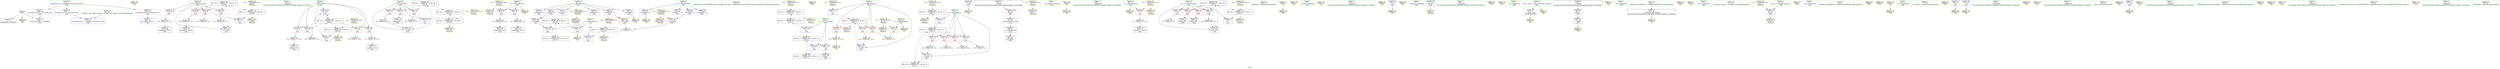 digraph "SVFG" {
	label="SVFG";

	Node0x555bd20d6210 [shape=record,color=grey,label="{NodeID: 0\nNullPtr}"];
	Node0x555bd20d6210 -> Node0x555bd20eff80[style=solid];
	Node0x555bd20d6210 -> Node0x555bd20f5d70[style=solid];
	Node0x555bd20d6210 -> Node0x555bd20f6d10[style=solid];
	Node0x555bd20f8c30 [shape=record,color=yellow,style=double,label="{NodeID: 180\nARet(230)\nCS[]}"];
	Node0x555bd20f0b60 [shape=record,color=red,label="{NodeID: 97\n133\<--68\n\<--i11\nmain\n}"];
	Node0x555bd20f0b60 -> Node0x555bd20f9920[style=solid];
	Node0x555bd20d7c80 [shape=record,color=green,label="{NodeID: 14\n124\<--1\n\<--dummyObj\nCan only get source location for instruction, argument, global var or function.}"];
	Node0x555bd20f3e20 [shape=record,color=grey,label="{NodeID: 194\n112 = Binary(111, 113, )\n}"];
	Node0x555bd20f3e20 -> Node0x555bd20f1610[style=solid];
	Node0x555bd20f06a0 [shape=record,color=red,label="{NodeID: 111\n174\<--78\n\<--j\nmain\n}"];
	Node0x555bd20f06a0 -> Node0x555bd20f1bc0[style=solid];
	Node0x555bd20ef170 [shape=record,color=green,label="{NodeID: 28\n58\<--59\nx\<--x_field_insensitive\nmain\n}"];
	Node0x555bd20ef170 -> Node0x555bd20f34b0[style=solid];
	Node0x555bd20ef170 -> Node0x555bd20f3580[style=solid];
	Node0x555bd20ef170 -> Node0x555bd20f7050[style=solid];
	Node0x555bd2101b10 [shape=record,color=black,label="{NodeID: 208\nMR_20V_4 = PHI(MR_20V_6, MR_20V_3, )\npts\{73 \}\n}"];
	Node0x555bd2101b10 -> Node0x555bd20f1110[style=dashed];
	Node0x555bd2101b10 -> Node0x555bd20f69d0[style=dashed];
	Node0x555bd2101b10 -> Node0x555bd2105710[style=dashed];
	Node0x555bd2101b10 -> Node0x555bd2107010[style=dashed];
	Node0x555bd20f6280 [shape=record,color=blue,label="{NodeID: 125\n68\<--144\ni11\<--inc23\nmain\n}"];
	Node0x555bd20f6280 -> Node0x555bd2107510[style=dashed];
	Node0x555bd20efc80 [shape=record,color=green,label="{NodeID: 42\n211\<--212\n_ZStlsISt11char_traitsIcEERSt13basic_ostreamIcT_ES5_PKc\<--_ZStlsISt11char_traitsIcEERSt13basic_ostreamIcT_ES5_PKc_field_insensitive\n}"];
	Node0x555bd2106110 [shape=record,color=black,label="{NodeID: 222\nMR_24V_2 = PHI(MR_24V_3, MR_24V_1, )\npts\{77 \}\n}"];
	Node0x555bd2106110 -> Node0x555bd2102510[style=dashed];
	Node0x555bd2106110 -> Node0x555bd210ad60[style=dashed];
	Node0x555bd20f6de0 [shape=record,color=yellow,style=double,label="{NodeID: 139\nAPARM(8)\nCS[]}"];
	Node0x555bd20f1950 [shape=record,color=black,label="{NodeID: 56\n164\<--163\nidxprom32\<--sub\nmain\n}"];
	Node0x555bd2108c30 [shape=record,color=yellow,style=double,label="{NodeID: 236\n20V_1 = ENCHI(MR_20V_0)\npts\{73 \}\nFun[main]}"];
	Node0x555bd2108c30 -> Node0x555bd2105710[style=dashed];
	Node0x555bd20f7940 [shape=record,color=yellow,style=double,label="{NodeID: 153\nAPARM(214)\nCS[]}"];
	Node0x555bd20f24e0 [shape=record,color=purple,label="{NodeID: 70\n265\<--22\nllvm.global_ctors_1\<--llvm.global_ctors\nGlob }"];
	Node0x555bd20f24e0 -> Node0x555bd20f5c70[style=solid];
	Node0x555bd210aac0 [shape=record,color=yellow,style=double,label="{NodeID: 250\nRETMU(18V_2)\npts\{71 \}\nFun[main]}"];
	Node0x555bd20f84a0 [shape=record,color=yellow,style=double,label="{NodeID: 167\nAPARM(237)\nCS[]}"];
	Node0x555bd20f30a0 [shape=record,color=red,label="{NodeID: 84\n86\<--10\nvtable\<--\nmain\n}"];
	Node0x555bd20f30a0 -> Node0x555bd20f2f00[style=solid];
	Node0x555bd20d5320 [shape=record,color=green,label="{NodeID: 1\n7\<--1\n__dso_handle\<--dummyObj\nGlob }"];
	Node0x555bd20f8cc0 [shape=record,color=yellow,style=double,label="{NodeID: 181\nARet(236)\nCS[]}"];
	Node0x555bd20f8cc0 -> Node0x555bd20f83d0[style=solid];
	Node0x555bd20f0c30 [shape=record,color=red,label="{NodeID: 98\n137\<--68\n\<--i11\nmain\n}"];
	Node0x555bd20f0c30 -> Node0x555bd20f94a0[style=solid];
	Node0x555bd20d7010 [shape=record,color=green,label="{NodeID: 15\n149\<--1\n\<--dummyObj\nCan only get source location for instruction, argument, global var or function.}"];
	Node0x555bd20f3fa0 [shape=record,color=grey,label="{NodeID: 195\n123 = Binary(122, 124, )\n}"];
	Node0x555bd20f3fa0 -> Node0x555bd20f60e0[style=solid];
	Node0x555bd20f0770 [shape=record,color=red,label="{NodeID: 112\n184\<--78\n\<--j\nmain\n}"];
	Node0x555bd20f0770 -> Node0x555bd20f3b20[style=solid];
	Node0x555bd20ef200 [shape=record,color=green,label="{NodeID: 29\n60\<--61\ny\<--y_field_insensitive\nmain\n}"];
	Node0x555bd20ef200 -> Node0x555bd20f3650[style=solid];
	Node0x555bd20ef200 -> Node0x555bd20f7e20[style=solid];
	Node0x555bd2102010 [shape=record,color=black,label="{NodeID: 209\nMR_22V_4 = PHI(MR_22V_5, MR_22V_3, )\npts\{75 \}\n}"];
	Node0x555bd2102010 -> Node0x555bd20f11e0[style=dashed];
	Node0x555bd2102010 -> Node0x555bd20f0290[style=dashed];
	Node0x555bd2102010 -> Node0x555bd20f0360[style=dashed];
	Node0x555bd2102010 -> Node0x555bd20f0430[style=dashed];
	Node0x555bd2102010 -> Node0x555bd20f6aa0[style=dashed];
	Node0x555bd2102010 -> Node0x555bd2105c10[style=dashed];
	Node0x555bd20f6350 [shape=record,color=blue,label="{NodeID: 126\n70\<--81\ns\<--\nmain\n}"];
	Node0x555bd20f6350 -> Node0x555bd2101610[style=dashed];
	Node0x555bd20efd80 [shape=record,color=green,label="{NodeID: 43\n216\<--217\n_ZNSolsEi\<--_ZNSolsEi_field_insensitive\n}"];
	Node0x555bd2106610 [shape=record,color=black,label="{NodeID: 223\nMR_26V_2 = PHI(MR_26V_3, MR_26V_1, )\npts\{79 \}\n}"];
	Node0x555bd2106610 -> Node0x555bd2102a10[style=dashed];
	Node0x555bd2106610 -> Node0x555bd210ae40[style=dashed];
	Node0x555bd20f6eb0 [shape=record,color=yellow,style=double,label="{NodeID: 140\nAPARM(54)\nCS[]}"];
	Node0x555bd20f1a20 [shape=record,color=black,label="{NodeID: 57\n167\<--166\nidxprom34\<--\nmain\n}"];
	Node0x555bd2108d10 [shape=record,color=yellow,style=double,label="{NodeID: 237\n22V_1 = ENCHI(MR_22V_0)\npts\{75 \}\nFun[main]}"];
	Node0x555bd2108d10 -> Node0x555bd2105c10[style=dashed];
	Node0x555bd20f7a10 [shape=record,color=yellow,style=double,label="{NodeID: 154\nAPARM(215)\nCS[]}"];
	Node0x555bd20f25e0 [shape=record,color=purple,label="{NodeID: 71\n266\<--22\nllvm.global_ctors_2\<--llvm.global_ctors\nGlob }"];
	Node0x555bd20f25e0 -> Node0x555bd20f5d70[style=solid];
	Node0x555bd210aba0 [shape=record,color=yellow,style=double,label="{NodeID: 251\nRETMU(20V_2)\npts\{73 \}\nFun[main]}"];
	Node0x555bd20f8570 [shape=record,color=yellow,style=double,label="{NodeID: 168\nARet(92)\nCS[]}"];
	Node0x555bd20f3170 [shape=record,color=red,label="{NodeID: 85\n101\<--54\n\<--T\nmain\n}"];
	Node0x555bd20f3170 -> Node0x555bd20f48a0[style=solid];
	Node0x555bd20d7870 [shape=record,color=green,label="{NodeID: 2\n8\<--1\n_ZSt3cin\<--dummyObj\nGlob }"];
	Node0x555bd20f8d50 [shape=record,color=yellow,style=double,label="{NodeID: 182\nARet(238)\nCS[]}"];
	Node0x555bd20f0d00 [shape=record,color=red,label="{NodeID: 99\n143\<--68\n\<--i11\nmain\n}"];
	Node0x555bd20f0d00 -> Node0x555bd20f97a0[style=solid];
	Node0x555bd20d70e0 [shape=record,color=green,label="{NodeID: 16\n156\<--1\n\<--dummyObj\nCan only get source location for instruction, argument, global var or function.}"];
	Node0x555bd20f4120 [shape=record,color=grey,label="{NodeID: 196\n242 = Binary(241, 124, )\n}"];
	Node0x555bd20f4120 -> Node0x555bd20f6b70[style=solid];
	Node0x555bd20f0840 [shape=record,color=red,label="{NodeID: 113\n89\<--88\nvbase.offset\<--\nmain\n}"];
	Node0x555bd20ef290 [shape=record,color=green,label="{NodeID: 30\n62\<--63\nC\<--C_field_insensitive\nmain\n}"];
	Node0x555bd20ef290 -> Node0x555bd20f26e0[style=solid];
	Node0x555bd20ef290 -> Node0x555bd20f27b0[style=solid];
	Node0x555bd20ef290 -> Node0x555bd20f2880[style=solid];
	Node0x555bd20ef290 -> Node0x555bd20f2950[style=solid];
	Node0x555bd20ef290 -> Node0x555bd20f2a20[style=solid];
	Node0x555bd20ef290 -> Node0x555bd20f2af0[style=solid];
	Node0x555bd2102510 [shape=record,color=black,label="{NodeID: 210\nMR_24V_3 = PHI(MR_24V_5, MR_24V_2, )\npts\{77 \}\n}"];
	Node0x555bd2102510 -> Node0x555bd20f65c0[style=dashed];
	Node0x555bd2102510 -> Node0x555bd2106110[style=dashed];
	Node0x555bd20f6420 [shape=record,color=blue,label="{NodeID: 127\n72\<--149\na\<--\nmain\n}"];
	Node0x555bd20f6420 -> Node0x555bd2101b10[style=dashed];
	Node0x555bd20efe80 [shape=record,color=green,label="{NodeID: 44\n24\<--260\n_GLOBAL__sub_I_Xellos_0_0.cpp\<--_GLOBAL__sub_I_Xellos_0_0.cpp_field_insensitive\n}"];
	Node0x555bd20efe80 -> Node0x555bd20f5c70[style=solid];
	Node0x555bd2106b10 [shape=record,color=black,label="{NodeID: 224\nMR_18V_6 = PHI(MR_18V_5, MR_18V_4, )\npts\{71 \}\n}"];
	Node0x555bd2106b10 -> Node0x555bd2101610[style=dashed];
	Node0x555bd20f6f80 [shape=record,color=yellow,style=double,label="{NodeID: 141\nAPARM(8)\nCS[]}"];
	Node0x555bd20f1af0 [shape=record,color=black,label="{NodeID: 58\n172\<--171\nidxprom37\<--sub36\nmain\n}"];
	Node0x555bd2109600 [shape=record,color=yellow,style=double,label="{NodeID: 238\n24V_1 = ENCHI(MR_24V_0)\npts\{77 \}\nFun[main]}"];
	Node0x555bd2109600 -> Node0x555bd2106110[style=dashed];
	Node0x555bd20f7ae0 [shape=record,color=yellow,style=double,label="{NodeID: 155\nAPARM(218)\nCS[]}"];
	Node0x555bd20f26e0 [shape=record,color=purple,label="{NodeID: 72\n115\<--62\narrayidx\<--C\nmain\n}"];
	Node0x555bd210ac80 [shape=record,color=yellow,style=double,label="{NodeID: 252\nRETMU(22V_2)\npts\{75 \}\nFun[main]}"];
	Node0x555bd20f8600 [shape=record,color=yellow,style=double,label="{NodeID: 169\nARet(95)\nCS[]}"];
	Node0x555bd20f3240 [shape=record,color=red,label="{NodeID: 86\n100\<--56\n\<--t\nmain\n}"];
	Node0x555bd20f3240 -> Node0x555bd20f48a0[style=solid];
	Node0x555bd20d81c0 [shape=record,color=green,label="{NodeID: 3\n11\<--1\n_ZSt4cout\<--dummyObj\nGlob }"];
	Node0x555bd20f8de0 [shape=record,color=yellow,style=double,label="{NodeID: 183\nFRet(51)\nFun[main]}"];
	Node0x555bd20f0dd0 [shape=record,color=red,label="{NodeID: 100\n191\<--70\n\<--s\nmain\n}"];
	Node0x555bd20f0dd0 -> Node0x555bd20f9620[style=solid];
	Node0x555bd20d71b0 [shape=record,color=green,label="{NodeID: 17\n181\<--1\n\<--dummyObj\nCan only get source location for instruction, argument, global var or function.}"];
	Node0x555bd20f42a0 [shape=record,color=grey,label="{NodeID: 197\n195 = Binary(194, 124, )\n}"];
	Node0x555bd20f42a0 -> Node0x555bd20f1d60[style=solid];
	Node0x555bd20f0910 [shape=record,color=red,label="{NodeID: 114\n169\<--168\n\<--arrayidx35\nmain\n}"];
	Node0x555bd20f0910 -> Node0x555bd20fbb30[style=solid];
	Node0x555bd20ef360 [shape=record,color=green,label="{NodeID: 31\n64\<--65\ni\<--i_field_insensitive\nmain\n}"];
	Node0x555bd20ef360 -> Node0x555bd20f3720[style=solid];
	Node0x555bd20ef360 -> Node0x555bd20f37f0[style=solid];
	Node0x555bd20ef360 -> Node0x555bd20f38c0[style=solid];
	Node0x555bd20ef360 -> Node0x555bd20f3990[style=solid];
	Node0x555bd20ef360 -> Node0x555bd20f6010[style=solid];
	Node0x555bd20ef360 -> Node0x555bd20f60e0[style=solid];
	Node0x555bd2102a10 [shape=record,color=black,label="{NodeID: 211\nMR_26V_3 = PHI(MR_26V_5, MR_26V_2, )\npts\{79 \}\n}"];
	Node0x555bd2102a10 -> Node0x555bd20f6690[style=dashed];
	Node0x555bd2102a10 -> Node0x555bd2106610[style=dashed];
	Node0x555bd20f64f0 [shape=record,color=blue,label="{NodeID: 128\n74\<--81\ni25\<--\nmain\n}"];
	Node0x555bd20f64f0 -> Node0x555bd2102010[style=dashed];
	Node0x555bd20eff80 [shape=record,color=black,label="{NodeID: 45\n2\<--3\ndummyVal\<--dummyVal\n}"];
	Node0x555bd2107010 [shape=record,color=black,label="{NodeID: 225\nMR_20V_6 = PHI(MR_20V_5, MR_20V_4, )\npts\{73 \}\n}"];
	Node0x555bd2107010 -> Node0x555bd2101b10[style=dashed];
	Node0x555bd20f7050 [shape=record,color=yellow,style=double,label="{NodeID: 142\nAPARM(58)\nCS[]}"];
	Node0x555bd20f1bc0 [shape=record,color=black,label="{NodeID: 59\n175\<--174\nidxprom39\<--\nmain\n}"];
	Node0x555bd21096e0 [shape=record,color=yellow,style=double,label="{NodeID: 239\n26V_1 = ENCHI(MR_26V_0)\npts\{79 \}\nFun[main]}"];
	Node0x555bd21096e0 -> Node0x555bd2106610[style=dashed];
	Node0x555bd20f7bb0 [shape=record,color=yellow,style=double,label="{NodeID: 156\nAPARM(8)\nCS[]}"];
	Node0x555bd20f27b0 [shape=record,color=purple,label="{NodeID: 73\n119\<--62\narrayidx8\<--C\nmain\n}"];
	Node0x555bd20f27b0 -> Node0x555bd20f7c80[style=solid];
	Node0x555bd210ad60 [shape=record,color=yellow,style=double,label="{NodeID: 253\nRETMU(24V_2)\npts\{77 \}\nFun[main]}"];
	Node0x555bd20f8690 [shape=record,color=yellow,style=double,label="{NodeID: 170\nARet(104)\nCS[]}"];
	Node0x555bd20f3310 [shape=record,color=red,label="{NodeID: 87\n213\<--56\n\<--t\nmain\n}"];
	Node0x555bd20f3310 -> Node0x555bd20f9020[style=solid];
	Node0x555bd20d63b0 [shape=record,color=green,label="{NodeID: 4\n12\<--1\n.str\<--dummyObj\nGlob }"];
	Node0x555bd20f8ea0 [shape=record,color=grey,label="{NodeID: 184\n206 = Binary(205, 124, )\n}"];
	Node0x555bd20f8ea0 -> Node0x555bd20f6aa0[style=solid];
	Node0x555bd20f0ea0 [shape=record,color=red,label="{NodeID: 101\n220\<--70\n\<--s\nmain\n}"];
	Node0x555bd20f0ea0 -> Node0x555bd20f4420[style=solid];
	Node0x555bd20d7280 [shape=record,color=green,label="{NodeID: 18\n4\<--6\n_ZStL8__ioinit\<--_ZStL8__ioinit_field_insensitive\nGlob }"];
	Node0x555bd20d7280 -> Node0x555bd20f1f00[style=solid];
	Node0x555bd20d7280 -> Node0x555bd20f7120[style=solid];
	Node0x555bd20f4420 [shape=record,color=grey,label="{NodeID: 198\n221 = cmp(220, 124, )\n}"];
	Node0x555bd20f5a80 [shape=record,color=red,label="{NodeID: 115\n177\<--176\n\<--arrayidx40\nmain\n}"];
	Node0x555bd20f5a80 -> Node0x555bd20fbb30[style=solid];
	Node0x555bd20ef430 [shape=record,color=green,label="{NodeID: 32\n66\<--67\nD\<--D_field_insensitive\nmain\n}"];
	Node0x555bd20ef430 -> Node0x555bd20f2bc0[style=solid];
	Node0x555bd20ef430 -> Node0x555bd20f2c90[style=solid];
	Node0x555bd20ef430 -> Node0x555bd20f2d60[style=solid];
	Node0x555bd20ef430 -> Node0x555bd20f2e30[style=solid];
	Node0x555bd2102f10 [shape=record,color=black,label="{NodeID: 212\nMR_24V_7 = PHI(MR_24V_6, MR_24V_5, )\npts\{77 \}\n}"];
	Node0x555bd2102f10 -> Node0x555bd2103910[style=dashed];
	Node0x555bd20f65c0 [shape=record,color=blue,label="{NodeID: 129\n76\<--156\nb\<--\nmain\n}"];
	Node0x555bd20f65c0 -> Node0x555bd2103910[style=dashed];
	Node0x555bd20f0080 [shape=record,color=black,label="{NodeID: 46\n9\<--8\n\<--_ZSt3cin\nCan only get source location for instruction, argument, global var or function.}"];
	Node0x555bd20f0080 -> Node0x555bd20f2fd0[style=solid];
	Node0x555bd2107510 [shape=record,color=black,label="{NodeID: 226\nMR_16V_4 = PHI(MR_16V_5, MR_16V_3, )\npts\{69 \}\n}"];
	Node0x555bd2107510 -> Node0x555bd20f0a90[style=dashed];
	Node0x555bd2107510 -> Node0x555bd20f0b60[style=dashed];
	Node0x555bd2107510 -> Node0x555bd20f0c30[style=dashed];
	Node0x555bd2107510 -> Node0x555bd20f0d00[style=dashed];
	Node0x555bd2107510 -> Node0x555bd20f6280[style=dashed];
	Node0x555bd2107510 -> Node0x555bd2104d10[style=dashed];
	Node0x555bd20f7120 [shape=record,color=yellow,style=double,label="{NodeID: 143\nAPARM(4)\nCS[]}"];
	Node0x555bd20f1c90 [shape=record,color=black,label="{NodeID: 60\n189\<--188\ntobool\<--\nmain\n}"];
	Node0x555bd21097c0 [shape=record,color=yellow,style=double,label="{NodeID: 240\n28V_1 = ENCHI(MR_28V_0)\npts\{630000 \}\nFun[main]}"];
	Node0x555bd21097c0 -> Node0x555bd20f0910[style=dashed];
	Node0x555bd21097c0 -> Node0x555bd20f5b10[style=dashed];
	Node0x555bd21097c0 -> Node0x555bd210af20[style=dashed];
	Node0x555bd20f7c80 [shape=record,color=yellow,style=double,label="{NodeID: 157\nAPARM(119)\nCS[]}"];
	Node0x555bd20f2880 [shape=record,color=purple,label="{NodeID: 74\n165\<--62\narrayidx33\<--C\nmain\n}"];
	Node0x555bd210ae40 [shape=record,color=yellow,style=double,label="{NodeID: 254\nRETMU(26V_2)\npts\{79 \}\nFun[main]}"];
	Node0x555bd20f8720 [shape=record,color=yellow,style=double,label="{NodeID: 171\nARet(34)\nCS[]}"];
	Node0x555bd20f33e0 [shape=record,color=red,label="{NodeID: 88\n241\<--56\n\<--t\nmain\n}"];
	Node0x555bd20f33e0 -> Node0x555bd20f4120[style=solid];
	Node0x555bd20d6440 [shape=record,color=green,label="{NodeID: 5\n14\<--1\n.str.1\<--dummyObj\nGlob }"];
	Node0x555bd20f9020 [shape=record,color=grey,label="{NodeID: 185\n214 = Binary(213, 124, )\n}"];
	Node0x555bd20f9020 -> Node0x555bd20f7940[style=solid];
	Node0x555bd20f0f70 [shape=record,color=red,label="{NodeID: 102\n226\<--70\n\<--s\nmain\n}"];
	Node0x555bd20f0f70 -> Node0x555bd20fbcb0[style=solid];
	Node0x555bd20d7350 [shape=record,color=green,label="{NodeID: 19\n22\<--26\nllvm.global_ctors\<--llvm.global_ctors_field_insensitive\nGlob }"];
	Node0x555bd20d7350 -> Node0x555bd20f23e0[style=solid];
	Node0x555bd20d7350 -> Node0x555bd20f24e0[style=solid];
	Node0x555bd20d7350 -> Node0x555bd20f25e0[style=solid];
	Node0x555bd20f45a0 [shape=record,color=grey,label="{NodeID: 199\n160 = cmp(159, 113, )\n}"];
	Node0x555bd20f5b10 [shape=record,color=red,label="{NodeID: 116\n201\<--200\n\<--arrayidx51\nmain\n}"];
	Node0x555bd20f5b10 -> Node0x555bd20f69d0[style=solid];
	Node0x555bd20ef500 [shape=record,color=green,label="{NodeID: 33\n68\<--69\ni11\<--i11_field_insensitive\nmain\n}"];
	Node0x555bd20ef500 -> Node0x555bd20f0a90[style=solid];
	Node0x555bd20ef500 -> Node0x555bd20f0b60[style=solid];
	Node0x555bd20ef500 -> Node0x555bd20f0c30[style=solid];
	Node0x555bd20ef500 -> Node0x555bd20f0d00[style=solid];
	Node0x555bd20ef500 -> Node0x555bd20f61b0[style=solid];
	Node0x555bd20ef500 -> Node0x555bd20f6280[style=solid];
	Node0x555bd2103410 [shape=record,color=black,label="{NodeID: 213\nMR_14V_4 = PHI(MR_14V_5, MR_14V_3, )\npts\{65 \}\n}"];
	Node0x555bd2103410 -> Node0x555bd20f3720[style=dashed];
	Node0x555bd2103410 -> Node0x555bd20f37f0[style=dashed];
	Node0x555bd2103410 -> Node0x555bd20f38c0[style=dashed];
	Node0x555bd2103410 -> Node0x555bd20f3990[style=dashed];
	Node0x555bd2103410 -> Node0x555bd20f60e0[style=dashed];
	Node0x555bd2103410 -> Node0x555bd2104810[style=dashed];
	Node0x555bd20f6690 [shape=record,color=blue,label="{NodeID: 130\n78\<--81\nj\<--\nmain\n}"];
	Node0x555bd20f6690 -> Node0x555bd2103e10[style=dashed];
	Node0x555bd20f0180 [shape=record,color=black,label="{NodeID: 47\n10\<--8\n\<--_ZSt3cin\nCan only get source location for instruction, argument, global var or function.}"];
	Node0x555bd20f0180 -> Node0x555bd20f30a0[style=solid];
	Node0x555bd2107a10 [shape=record,color=yellow,style=double,label="{NodeID: 227\n2V_1 = ENCHI(MR_2V_0)\npts\{1 \}\nFun[main]}"];
	Node0x555bd2107a10 -> Node0x555bd20f30a0[style=dashed];
	Node0x555bd2107a10 -> Node0x555bd2109980[style=dashed];
	Node0x555bd20f71f0 [shape=record,color=yellow,style=double,label="{NodeID: 144\nAPARM(35)\nCS[]}"];
	Node0x555bd20f1d60 [shape=record,color=black,label="{NodeID: 61\n196\<--195\nidxprom48\<--sub47\nmain\n}"];
	Node0x555bd21098a0 [shape=record,color=yellow,style=double,label="{NodeID: 241\n30V_1 = ENCHI(MR_30V_0)\npts\{670000 \}\nFun[main]}"];
	Node0x555bd21098a0 -> Node0x555bd20f5a80[style=dashed];
	Node0x555bd21098a0 -> Node0x555bd210b000[style=dashed];
	Node0x555bd20f7d50 [shape=record,color=yellow,style=double,label="{NodeID: 158\nAPARM(8)\nCS[]}"];
	Node0x555bd20f2950 [shape=record,color=purple,label="{NodeID: 75\n168\<--62\narrayidx35\<--C\nmain\n}"];
	Node0x555bd20f2950 -> Node0x555bd20f0910[style=solid];
	Node0x555bd210af20 [shape=record,color=yellow,style=double,label="{NodeID: 255\nRETMU(28V_1)\npts\{630000 \}\nFun[main]}"];
	Node0x555bd20f87b0 [shape=record,color=yellow,style=double,label="{NodeID: 172\nARet(141)\nCS[]}"];
	Node0x555bd20f34b0 [shape=record,color=red,label="{NodeID: 89\n162\<--58\n\<--x\nmain\n}"];
	Node0x555bd20f34b0 -> Node0x555bd20f91a0[style=solid];
	Node0x555bd20d64d0 [shape=record,color=green,label="{NodeID: 6\n16\<--1\n.str.2\<--dummyObj\nGlob }"];
	Node0x555bd20f91a0 [shape=record,color=grey,label="{NodeID: 186\n163 = Binary(162, 124, )\n}"];
	Node0x555bd20f91a0 -> Node0x555bd20f1950[style=solid];
	Node0x555bd20f1040 [shape=record,color=red,label="{NodeID: 103\n232\<--70\n\<--s\nmain\n}"];
	Node0x555bd20f1040 -> Node0x555bd20fbe30[style=solid];
	Node0x555bd20d7420 [shape=record,color=green,label="{NodeID: 20\n27\<--28\n__cxx_global_var_init\<--__cxx_global_var_init_field_insensitive\n}"];
	Node0x555bd20f4720 [shape=record,color=grey,label="{NodeID: 200\n108 = cmp(107, 109, )\n}"];
	Node0x555bd20f5ba0 [shape=record,color=blue,label="{NodeID: 117\n264\<--23\nllvm.global_ctors_0\<--\nGlob }"];
	Node0x555bd20ef5d0 [shape=record,color=green,label="{NodeID: 34\n70\<--71\ns\<--s_field_insensitive\nmain\n}"];
	Node0x555bd20ef5d0 -> Node0x555bd20f0dd0[style=solid];
	Node0x555bd20ef5d0 -> Node0x555bd20f0ea0[style=solid];
	Node0x555bd20ef5d0 -> Node0x555bd20f0f70[style=solid];
	Node0x555bd20ef5d0 -> Node0x555bd20f1040[style=solid];
	Node0x555bd20ef5d0 -> Node0x555bd20f6350[style=solid];
	Node0x555bd20ef5d0 -> Node0x555bd20f6900[style=solid];
	Node0x555bd2103910 [shape=record,color=black,label="{NodeID: 214\nMR_24V_5 = PHI(MR_24V_7, MR_24V_4, )\npts\{77 \}\n}"];
	Node0x555bd2103910 -> Node0x555bd20f0500[style=dashed];
	Node0x555bd2103910 -> Node0x555bd20f6760[style=dashed];
	Node0x555bd2103910 -> Node0x555bd2102510[style=dashed];
	Node0x555bd2103910 -> Node0x555bd2102f10[style=dashed];
	Node0x555bd20f6760 [shape=record,color=blue,label="{NodeID: 131\n76\<--181\nb\<--\nmain\n}"];
	Node0x555bd20f6760 -> Node0x555bd2102f10[style=dashed];
	Node0x555bd20f12a0 [shape=record,color=black,label="{NodeID: 48\n35\<--36\n\<--_ZNSt8ios_base4InitD1Ev\nCan only get source location for instruction, argument, global var or function.}"];
	Node0x555bd20f12a0 -> Node0x555bd20f71f0[style=solid];
	Node0x555bd2108530 [shape=record,color=yellow,style=double,label="{NodeID: 228\n4V_1 = ENCHI(MR_4V_0)\npts\{53 \}\nFun[main]}"];
	Node0x555bd2108530 -> Node0x555bd20f5e70[style=dashed];
	Node0x555bd20f72c0 [shape=record,color=yellow,style=double,label="{NodeID: 145\nAPARM(33)\nCS[]}"];
	Node0x555bd20f1e30 [shape=record,color=black,label="{NodeID: 62\n199\<--198\nidxprom50\<--\nmain\n}"];
	Node0x555bd2109980 [shape=record,color=yellow,style=double,label="{NodeID: 242\nRETMU(2V_1)\npts\{1 \}\nFun[main]}"];
	Node0x555bd20f7e20 [shape=record,color=yellow,style=double,label="{NodeID: 159\nAPARM(60)\nCS[]}"];
	Node0x555bd20f2a20 [shape=record,color=purple,label="{NodeID: 76\n197\<--62\narrayidx49\<--C\nmain\n}"];
	Node0x555bd210b000 [shape=record,color=yellow,style=double,label="{NodeID: 256\nRETMU(30V_1)\npts\{670000 \}\nFun[main]}"];
	Node0x555bd20f8840 [shape=record,color=yellow,style=double,label="{NodeID: 173\nARet(82)\nCS[]}"];
	Node0x555bd20f3580 [shape=record,color=red,label="{NodeID: 90\n194\<--58\n\<--x\nmain\n}"];
	Node0x555bd20f3580 -> Node0x555bd20f42a0[style=solid];
	Node0x555bd20d6560 [shape=record,color=green,label="{NodeID: 7\n18\<--1\n.str.3\<--dummyObj\nGlob }"];
	Node0x555bd20f9320 [shape=record,color=grey,label="{NodeID: 187\n171 = Binary(170, 124, )\n}"];
	Node0x555bd20f9320 -> Node0x555bd20f1af0[style=solid];
	Node0x555bd20f1110 [shape=record,color=red,label="{NodeID: 104\n235\<--72\n\<--a\nmain\n}"];
	Node0x555bd20f1110 -> Node0x555bd20f8300[style=solid];
	Node0x555bd20d74f0 [shape=record,color=green,label="{NodeID: 21\n31\<--32\n_ZNSt8ios_base4InitC1Ev\<--_ZNSt8ios_base4InitC1Ev_field_insensitive\n}"];
	Node0x555bd20f48a0 [shape=record,color=grey,label="{NodeID: 201\n102 = cmp(100, 101, )\n}"];
	Node0x555bd20f5c70 [shape=record,color=blue,label="{NodeID: 118\n265\<--24\nllvm.global_ctors_1\<--_GLOBAL__sub_I_Xellos_0_0.cpp\nGlob }"];
	Node0x555bd20ef6a0 [shape=record,color=green,label="{NodeID: 35\n72\<--73\na\<--a_field_insensitive\nmain\n}"];
	Node0x555bd20ef6a0 -> Node0x555bd20f1110[style=solid];
	Node0x555bd20ef6a0 -> Node0x555bd20f6420[style=solid];
	Node0x555bd20ef6a0 -> Node0x555bd20f69d0[style=solid];
	Node0x555bd2103e10 [shape=record,color=black,label="{NodeID: 215\nMR_26V_5 = PHI(MR_26V_6, MR_26V_4, )\npts\{79 \}\n}"];
	Node0x555bd2103e10 -> Node0x555bd20f05d0[style=dashed];
	Node0x555bd2103e10 -> Node0x555bd20f06a0[style=dashed];
	Node0x555bd2103e10 -> Node0x555bd20f0770[style=dashed];
	Node0x555bd2103e10 -> Node0x555bd20f6830[style=dashed];
	Node0x555bd2103e10 -> Node0x555bd2102a10[style=dashed];
	Node0x555bd20f6830 [shape=record,color=blue,label="{NodeID: 132\n78\<--185\nj\<--inc43\nmain\n}"];
	Node0x555bd20f6830 -> Node0x555bd2103e10[style=dashed];
	Node0x555bd20f13a0 [shape=record,color=black,label="{NodeID: 49\n51\<--81\nmain_ret\<--\nmain\n}"];
	Node0x555bd20f13a0 -> Node0x555bd20f8de0[style=solid];
	Node0x555bd2108610 [shape=record,color=yellow,style=double,label="{NodeID: 229\n6V_1 = ENCHI(MR_6V_0)\npts\{55 \}\nFun[main]}"];
	Node0x555bd2108610 -> Node0x555bd20f3170[style=dashed];
	Node0x555bd2108610 -> Node0x555bd210a580[style=dashed];
	Node0x555bd20f7390 [shape=record,color=yellow,style=double,label="{NodeID: 146\nAPARM(7)\nCS[]}"];
	Node0x555bd20f1f00 [shape=record,color=purple,label="{NodeID: 63\n33\<--4\n\<--_ZStL8__ioinit\n__cxx_global_var_init\n}"];
	Node0x555bd20f1f00 -> Node0x555bd20f72c0[style=solid];
	Node0x555bd210a4a0 [shape=record,color=yellow,style=double,label="{NodeID: 243\nRETMU(4V_2)\npts\{53 \}\nFun[main]}"];
	Node0x555bd20f7ef0 [shape=record,color=yellow,style=double,label="{NodeID: 160\nAPARM(11)\nCS[]}"];
	Node0x555bd20f2af0 [shape=record,color=purple,label="{NodeID: 77\n200\<--62\narrayidx51\<--C\nmain\n}"];
	Node0x555bd20f2af0 -> Node0x555bd20f5b10[style=solid];
	Node0x555bd20f88d0 [shape=record,color=yellow,style=double,label="{NodeID: 174\nARet(210)\nCS[]}"];
	Node0x555bd20f88d0 -> Node0x555bd20f7870[style=solid];
	Node0x555bd20f3650 [shape=record,color=red,label="{NodeID: 91\n170\<--60\n\<--y\nmain\n}"];
	Node0x555bd20f3650 -> Node0x555bd20f9320[style=solid];
	Node0x555bd20d6660 [shape=record,color=green,label="{NodeID: 8\n20\<--1\n.str.4\<--dummyObj\nGlob }"];
	Node0x555bd20f94a0 [shape=record,color=grey,label="{NodeID: 188\n138 = Binary(137, 113, )\n}"];
	Node0x555bd20f94a0 -> Node0x555bd20f1880[style=solid];
	Node0x555bd20f11e0 [shape=record,color=red,label="{NodeID: 105\n152\<--74\n\<--i25\nmain\n}"];
	Node0x555bd20f11e0 -> Node0x555bd20fbfb0[style=solid];
	Node0x555bd20d75c0 [shape=record,color=green,label="{NodeID: 22\n37\<--38\n__cxa_atexit\<--__cxa_atexit_field_insensitive\n}"];
	Node0x555bd20fb9f0 [shape=record,color=grey,label="{NodeID: 202\n131 = cmp(130, 109, )\n}"];
	Node0x555bd20f5d70 [shape=record,color=blue, style = dotted,label="{NodeID: 119\n266\<--3\nllvm.global_ctors_2\<--dummyVal\nGlob }"];
	Node0x555bd20ef770 [shape=record,color=green,label="{NodeID: 36\n74\<--75\ni25\<--i25_field_insensitive\nmain\n}"];
	Node0x555bd20ef770 -> Node0x555bd20f11e0[style=solid];
	Node0x555bd20ef770 -> Node0x555bd20f0290[style=solid];
	Node0x555bd20ef770 -> Node0x555bd20f0360[style=solid];
	Node0x555bd20ef770 -> Node0x555bd20f0430[style=solid];
	Node0x555bd20ef770 -> Node0x555bd20f64f0[style=solid];
	Node0x555bd20ef770 -> Node0x555bd20f6aa0[style=solid];
	Node0x555bd2104310 [shape=record,color=black,label="{NodeID: 216\nMR_8V_3 = PHI(MR_8V_4, MR_8V_2, )\npts\{57 \}\n}"];
	Node0x555bd2104310 -> Node0x555bd20f3240[style=dashed];
	Node0x555bd2104310 -> Node0x555bd20f3310[style=dashed];
	Node0x555bd2104310 -> Node0x555bd20f33e0[style=dashed];
	Node0x555bd2104310 -> Node0x555bd20f6b70[style=dashed];
	Node0x555bd2104310 -> Node0x555bd210a660[style=dashed];
	Node0x555bd20f6900 [shape=record,color=blue,label="{NodeID: 133\n70\<--192\ns\<--inc46\nmain\n}"];
	Node0x555bd20f6900 -> Node0x555bd2106b10[style=dashed];
	Node0x555bd20f1470 [shape=record,color=black,label="{NodeID: 50\n88\<--87\n\<--vbase.offset.ptr\nmain\n}"];
	Node0x555bd20f1470 -> Node0x555bd20f0840[style=solid];
	Node0x555bd21086f0 [shape=record,color=yellow,style=double,label="{NodeID: 230\n8V_1 = ENCHI(MR_8V_0)\npts\{57 \}\nFun[main]}"];
	Node0x555bd21086f0 -> Node0x555bd20f5f40[style=dashed];
	Node0x555bd20f7460 [shape=record,color=yellow,style=double,label="{NodeID: 147\nAPARM(8)\nCS[]}"];
	Node0x555bd20f1fd0 [shape=record,color=purple,label="{NodeID: 64\n209\<--12\n\<--.str\nmain\n}"];
	Node0x555bd20f1fd0 -> Node0x555bd20f77a0[style=solid];
	Node0x555bd210a580 [shape=record,color=yellow,style=double,label="{NodeID: 244\nRETMU(6V_1)\npts\{55 \}\nFun[main]}"];
	Node0x555bd20f7fc0 [shape=record,color=yellow,style=double,label="{NodeID: 161\nAPARM(223)\nCS[]}"];
	Node0x555bd20f2bc0 [shape=record,color=purple,label="{NodeID: 78\n136\<--66\narrayidx17\<--D\nmain\n}"];
	Node0x555bd20f8960 [shape=record,color=yellow,style=double,label="{NodeID: 175\nARet(215)\nCS[]}"];
	Node0x555bd20f8960 -> Node0x555bd20f7a10[style=solid];
	Node0x555bd20f3720 [shape=record,color=red,label="{NodeID: 92\n107\<--64\n\<--i\nmain\n}"];
	Node0x555bd20f3720 -> Node0x555bd20f4720[style=solid];
	Node0x555bd20d6730 [shape=record,color=green,label="{NodeID: 9\n23\<--1\n\<--dummyObj\nCan only get source location for instruction, argument, global var or function.}"];
	Node0x555bd20f9620 [shape=record,color=grey,label="{NodeID: 189\n192 = Binary(191, 124, )\n}"];
	Node0x555bd20f9620 -> Node0x555bd20f6900[style=solid];
	Node0x555bd20f0290 [shape=record,color=red,label="{NodeID: 106\n166\<--74\n\<--i25\nmain\n}"];
	Node0x555bd20f0290 -> Node0x555bd20f1a20[style=solid];
	Node0x555bd20d7690 [shape=record,color=green,label="{NodeID: 23\n36\<--42\n_ZNSt8ios_base4InitD1Ev\<--_ZNSt8ios_base4InitD1Ev_field_insensitive\n}"];
	Node0x555bd20d7690 -> Node0x555bd20f12a0[style=solid];
	Node0x555bd20fbb30 [shape=record,color=grey,label="{NodeID: 203\n178 = cmp(169, 177, )\n}"];
	Node0x555bd20f5e70 [shape=record,color=blue,label="{NodeID: 120\n52\<--81\nretval\<--\nmain\n}"];
	Node0x555bd20f5e70 -> Node0x555bd210a4a0[style=dashed];
	Node0x555bd20ef840 [shape=record,color=green,label="{NodeID: 37\n76\<--77\nb\<--b_field_insensitive\nmain\n}"];
	Node0x555bd20ef840 -> Node0x555bd20f0500[style=solid];
	Node0x555bd20ef840 -> Node0x555bd20f65c0[style=solid];
	Node0x555bd20ef840 -> Node0x555bd20f6760[style=solid];
	Node0x555bd2104810 [shape=record,color=black,label="{NodeID: 217\nMR_14V_2 = PHI(MR_14V_4, MR_14V_1, )\npts\{65 \}\n}"];
	Node0x555bd2104810 -> Node0x555bd20f6010[style=dashed];
	Node0x555bd2104810 -> Node0x555bd210a900[style=dashed];
	Node0x555bd20f69d0 [shape=record,color=blue,label="{NodeID: 134\n72\<--201\na\<--\nmain\n}"];
	Node0x555bd20f69d0 -> Node0x555bd2107010[style=dashed];
	Node0x555bd20f1540 [shape=record,color=black,label="{NodeID: 51\n91\<--90\n\<--add.ptr\nmain\n}"];
	Node0x555bd20f1540 -> Node0x555bd20f6c40[style=solid];
	Node0x555bd21087d0 [shape=record,color=yellow,style=double,label="{NodeID: 231\n10V_1 = ENCHI(MR_10V_0)\npts\{59 \}\nFun[main]}"];
	Node0x555bd21087d0 -> Node0x555bd20f34b0[style=dashed];
	Node0x555bd21087d0 -> Node0x555bd20f3580[style=dashed];
	Node0x555bd21087d0 -> Node0x555bd210a740[style=dashed];
	Node0x555bd20f7530 [shape=record,color=yellow,style=double,label="{NodeID: 148\nAPARM(140)\nCS[]}"];
	Node0x555bd20f20a0 [shape=record,color=purple,label="{NodeID: 65\n218\<--14\n\<--.str.1\nmain\n}"];
	Node0x555bd20f20a0 -> Node0x555bd20f7ae0[style=solid];
	Node0x555bd210a660 [shape=record,color=yellow,style=double,label="{NodeID: 245\nRETMU(8V_3)\npts\{57 \}\nFun[main]}"];
	Node0x555bd20f8090 [shape=record,color=yellow,style=double,label="{NodeID: 162\nAPARM(11)\nCS[]}"];
	Node0x555bd20f2c90 [shape=record,color=purple,label="{NodeID: 79\n140\<--66\narrayidx20\<--D\nmain\n}"];
	Node0x555bd20f2c90 -> Node0x555bd20f7530[style=solid];
	Node0x555bd20f89f0 [shape=record,color=yellow,style=double,label="{NodeID: 176\nARet(219)\nCS[]}"];
	Node0x555bd20f37f0 [shape=record,color=red,label="{NodeID: 93\n111\<--64\n\<--i\nmain\n}"];
	Node0x555bd20f37f0 -> Node0x555bd20f3e20[style=solid];
	Node0x555bd20d6800 [shape=record,color=green,label="{NodeID: 10\n81\<--1\n\<--dummyObj\nCan only get source location for instruction, argument, global var or function.}"];
	Node0x555bd20f97a0 [shape=record,color=grey,label="{NodeID: 190\n144 = Binary(143, 124, )\n}"];
	Node0x555bd20f97a0 -> Node0x555bd20f6280[style=solid];
	Node0x555bd20f0360 [shape=record,color=red,label="{NodeID: 107\n198\<--74\n\<--i25\nmain\n}"];
	Node0x555bd20f0360 -> Node0x555bd20f1e30[style=solid];
	Node0x555bd20eef30 [shape=record,color=green,label="{NodeID: 24\n49\<--50\nmain\<--main_field_insensitive\n}"];
	Node0x555bd20fbcb0 [shape=record,color=grey,label="{NodeID: 204\n227 = cmp(226, 81, )\n}"];
	Node0x555bd20f5f40 [shape=record,color=blue,label="{NodeID: 121\n56\<--81\nt\<--\nmain\n}"];
	Node0x555bd20f5f40 -> Node0x555bd2104310[style=dashed];
	Node0x555bd20ef910 [shape=record,color=green,label="{NodeID: 38\n78\<--79\nj\<--j_field_insensitive\nmain\n}"];
	Node0x555bd20ef910 -> Node0x555bd20f05d0[style=solid];
	Node0x555bd20ef910 -> Node0x555bd20f06a0[style=solid];
	Node0x555bd20ef910 -> Node0x555bd20f0770[style=solid];
	Node0x555bd20ef910 -> Node0x555bd20f6690[style=solid];
	Node0x555bd20ef910 -> Node0x555bd20f6830[style=solid];
	Node0x555bd2104d10 [shape=record,color=black,label="{NodeID: 218\nMR_16V_2 = PHI(MR_16V_4, MR_16V_1, )\npts\{69 \}\n}"];
	Node0x555bd2104d10 -> Node0x555bd20f61b0[style=dashed];
	Node0x555bd2104d10 -> Node0x555bd210a9e0[style=dashed];
	Node0x555bd20f6aa0 [shape=record,color=blue,label="{NodeID: 135\n74\<--206\ni25\<--inc54\nmain\n}"];
	Node0x555bd20f6aa0 -> Node0x555bd2102010[style=dashed];
	Node0x555bd20f1610 [shape=record,color=black,label="{NodeID: 52\n114\<--112\nidxprom\<--div\nmain\n}"];
	Node0x555bd21088b0 [shape=record,color=yellow,style=double,label="{NodeID: 232\n12V_1 = ENCHI(MR_12V_0)\npts\{61 \}\nFun[main]}"];
	Node0x555bd21088b0 -> Node0x555bd20f3650[style=dashed];
	Node0x555bd21088b0 -> Node0x555bd210a820[style=dashed];
	Node0x555bd20f7600 [shape=record,color=yellow,style=double,label="{NodeID: 149\nAPARM(83)\nCS[]}"];
	Node0x555bd20f2170 [shape=record,color=purple,label="{NodeID: 66\n223\<--16\n\<--.str.2\nmain\n}"];
	Node0x555bd20f2170 -> Node0x555bd20f7fc0[style=solid];
	Node0x555bd210a740 [shape=record,color=yellow,style=double,label="{NodeID: 246\nRETMU(10V_1)\npts\{59 \}\nFun[main]}"];
	Node0x555bd20f8160 [shape=record,color=yellow,style=double,label="{NodeID: 163\nAPARM(229)\nCS[]}"];
	Node0x555bd20f2d60 [shape=record,color=purple,label="{NodeID: 80\n173\<--66\narrayidx38\<--D\nmain\n}"];
	Node0x555bd20f8a80 [shape=record,color=yellow,style=double,label="{NodeID: 177\nARet(120)\nCS[]}"];
	Node0x555bd20f38c0 [shape=record,color=red,label="{NodeID: 94\n116\<--64\n\<--i\nmain\n}"];
	Node0x555bd20f38c0 -> Node0x555bd20f3ca0[style=solid];
	Node0x555bd20d7a10 [shape=record,color=green,label="{NodeID: 11\n83\<--1\n\<--dummyObj\nCan only get source location for instruction, argument, global var or function.}"];
	Node0x555bd20f9920 [shape=record,color=grey,label="{NodeID: 191\n134 = Binary(133, 113, )\n}"];
	Node0x555bd20f9920 -> Node0x555bd20f17b0[style=solid];
	Node0x555bd20f0430 [shape=record,color=red,label="{NodeID: 108\n205\<--74\n\<--i25\nmain\n}"];
	Node0x555bd20f0430 -> Node0x555bd20f8ea0[style=solid];
	Node0x555bd20eefc0 [shape=record,color=green,label="{NodeID: 25\n52\<--53\nretval\<--retval_field_insensitive\nmain\n}"];
	Node0x555bd20eefc0 -> Node0x555bd20f5e70[style=solid];
	Node0x555bd20fbe30 [shape=record,color=grey,label="{NodeID: 205\n233 = cmp(232, 124, )\n}"];
	Node0x555bd20f6010 [shape=record,color=blue,label="{NodeID: 122\n64\<--81\ni\<--\nmain\n}"];
	Node0x555bd20f6010 -> Node0x555bd2103410[style=dashed];
	Node0x555bd20ef9e0 [shape=record,color=green,label="{NodeID: 39\n84\<--85\n_ZNSt8ios_base15sync_with_stdioEb\<--_ZNSt8ios_base15sync_with_stdioEb_field_insensitive\n}"];
	Node0x555bd2105210 [shape=record,color=black,label="{NodeID: 219\nMR_18V_2 = PHI(MR_18V_4, MR_18V_1, )\npts\{71 \}\n}"];
	Node0x555bd2105210 -> Node0x555bd20f6350[style=dashed];
	Node0x555bd2105210 -> Node0x555bd210aac0[style=dashed];
	Node0x555bd20f6b70 [shape=record,color=blue,label="{NodeID: 136\n56\<--242\nt\<--inc73\nmain\n}"];
	Node0x555bd20f6b70 -> Node0x555bd2104310[style=dashed];
	Node0x555bd20f16e0 [shape=record,color=black,label="{NodeID: 53\n118\<--117\nidxprom7\<--rem\nmain\n}"];
	Node0x555bd2108990 [shape=record,color=yellow,style=double,label="{NodeID: 233\n14V_1 = ENCHI(MR_14V_0)\npts\{65 \}\nFun[main]}"];
	Node0x555bd2108990 -> Node0x555bd2104810[style=dashed];
	Node0x555bd20f76d0 [shape=record,color=yellow,style=double,label="{NodeID: 150\nAPARM(11)\nCS[]}"];
	Node0x555bd20f2240 [shape=record,color=purple,label="{NodeID: 67\n229\<--18\n\<--.str.3\nmain\n}"];
	Node0x555bd20f2240 -> Node0x555bd20f8160[style=solid];
	Node0x555bd210a820 [shape=record,color=yellow,style=double,label="{NodeID: 247\nRETMU(12V_1)\npts\{61 \}\nFun[main]}"];
	Node0x555bd20f8230 [shape=record,color=yellow,style=double,label="{NodeID: 164\nAPARM(11)\nCS[]}"];
	Node0x555bd20f2e30 [shape=record,color=purple,label="{NodeID: 81\n176\<--66\narrayidx40\<--D\nmain\n}"];
	Node0x555bd20f2e30 -> Node0x555bd20f5a80[style=solid];
	Node0x555bd20f8b10 [shape=record,color=yellow,style=double,label="{NodeID: 178\nARet(127)\nCS[]}"];
	Node0x555bd20f3990 [shape=record,color=red,label="{NodeID: 95\n122\<--64\n\<--i\nmain\n}"];
	Node0x555bd20f3990 -> Node0x555bd20f3fa0[style=solid];
	Node0x555bd20d7ae0 [shape=record,color=green,label="{NodeID: 12\n109\<--1\n\<--dummyObj\nCan only get source location for instruction, argument, global var or function.}"];
	Node0x555bd20f3b20 [shape=record,color=grey,label="{NodeID: 192\n185 = Binary(184, 124, )\n}"];
	Node0x555bd20f3b20 -> Node0x555bd20f6830[style=solid];
	Node0x555bd20f0500 [shape=record,color=red,label="{NodeID: 109\n188\<--76\n\<--b\nmain\n}"];
	Node0x555bd20f0500 -> Node0x555bd20f1c90[style=solid];
	Node0x555bd20ef050 [shape=record,color=green,label="{NodeID: 26\n54\<--55\nT\<--T_field_insensitive\nmain\n}"];
	Node0x555bd20ef050 -> Node0x555bd20f3170[style=solid];
	Node0x555bd20ef050 -> Node0x555bd20f6eb0[style=solid];
	Node0x555bd20fbfb0 [shape=record,color=grey,label="{NodeID: 206\n153 = cmp(152, 113, )\n}"];
	Node0x555bd20f60e0 [shape=record,color=blue,label="{NodeID: 123\n64\<--123\ni\<--inc\nmain\n}"];
	Node0x555bd20f60e0 -> Node0x555bd2103410[style=dashed];
	Node0x555bd20efab0 [shape=record,color=green,label="{NodeID: 40\n93\<--94\n_ZNSt9basic_iosIcSt11char_traitsIcEE3tieEPSo\<--_ZNSt9basic_iosIcSt11char_traitsIcEE3tieEPSo_field_insensitive\n}"];
	Node0x555bd2105710 [shape=record,color=black,label="{NodeID: 220\nMR_20V_2 = PHI(MR_20V_4, MR_20V_1, )\npts\{73 \}\n}"];
	Node0x555bd2105710 -> Node0x555bd20f6420[style=dashed];
	Node0x555bd2105710 -> Node0x555bd210aba0[style=dashed];
	Node0x555bd20f6c40 [shape=record,color=yellow,style=double,label="{NodeID: 137\nAPARM(91)\nCS[]}"];
	Node0x555bd20f17b0 [shape=record,color=black,label="{NodeID: 54\n135\<--134\nidxprom16\<--div15\nmain\n}"];
	Node0x555bd2108a70 [shape=record,color=yellow,style=double,label="{NodeID: 234\n16V_1 = ENCHI(MR_16V_0)\npts\{69 \}\nFun[main]}"];
	Node0x555bd2108a70 -> Node0x555bd2104d10[style=dashed];
	Node0x555bd20f77a0 [shape=record,color=yellow,style=double,label="{NodeID: 151\nAPARM(209)\nCS[]}"];
	Node0x555bd20f2310 [shape=record,color=purple,label="{NodeID: 68\n237\<--20\n\<--.str.4\nmain\n}"];
	Node0x555bd20f2310 -> Node0x555bd20f84a0[style=solid];
	Node0x555bd210a900 [shape=record,color=yellow,style=double,label="{NodeID: 248\nRETMU(14V_2)\npts\{65 \}\nFun[main]}"];
	Node0x555bd20f8300 [shape=record,color=yellow,style=double,label="{NodeID: 165\nAPARM(235)\nCS[]}"];
	Node0x555bd20f2f00 [shape=record,color=purple,label="{NodeID: 82\n87\<--86\nvbase.offset.ptr\<--vtable\nmain\n}"];
	Node0x555bd20f2f00 -> Node0x555bd20f1470[style=solid];
	Node0x555bd20f8ba0 [shape=record,color=yellow,style=double,label="{NodeID: 179\nARet(224)\nCS[]}"];
	Node0x555bd20f0a90 [shape=record,color=red,label="{NodeID: 96\n130\<--68\n\<--i11\nmain\n}"];
	Node0x555bd20f0a90 -> Node0x555bd20fb9f0[style=solid];
	Node0x555bd20d7bb0 [shape=record,color=green,label="{NodeID: 13\n113\<--1\n\<--dummyObj\nCan only get source location for instruction, argument, global var or function.}"];
	Node0x555bd20f3ca0 [shape=record,color=grey,label="{NodeID: 193\n117 = Binary(116, 113, )\n}"];
	Node0x555bd20f3ca0 -> Node0x555bd20f16e0[style=solid];
	Node0x555bd20f05d0 [shape=record,color=red,label="{NodeID: 110\n159\<--78\n\<--j\nmain\n}"];
	Node0x555bd20f05d0 -> Node0x555bd20f45a0[style=solid];
	Node0x555bd20ef0e0 [shape=record,color=green,label="{NodeID: 27\n56\<--57\nt\<--t_field_insensitive\nmain\n}"];
	Node0x555bd20ef0e0 -> Node0x555bd20f3240[style=solid];
	Node0x555bd20ef0e0 -> Node0x555bd20f3310[style=solid];
	Node0x555bd20ef0e0 -> Node0x555bd20f33e0[style=solid];
	Node0x555bd20ef0e0 -> Node0x555bd20f5f40[style=solid];
	Node0x555bd20ef0e0 -> Node0x555bd20f6b70[style=solid];
	Node0x555bd2101610 [shape=record,color=black,label="{NodeID: 207\nMR_18V_4 = PHI(MR_18V_6, MR_18V_3, )\npts\{71 \}\n}"];
	Node0x555bd2101610 -> Node0x555bd20f0dd0[style=dashed];
	Node0x555bd2101610 -> Node0x555bd20f0ea0[style=dashed];
	Node0x555bd2101610 -> Node0x555bd20f0f70[style=dashed];
	Node0x555bd2101610 -> Node0x555bd20f1040[style=dashed];
	Node0x555bd2101610 -> Node0x555bd20f6900[style=dashed];
	Node0x555bd2101610 -> Node0x555bd2105210[style=dashed];
	Node0x555bd2101610 -> Node0x555bd2106b10[style=dashed];
	Node0x555bd20f61b0 [shape=record,color=blue,label="{NodeID: 124\n68\<--81\ni11\<--\nmain\n}"];
	Node0x555bd20f61b0 -> Node0x555bd2107510[style=dashed];
	Node0x555bd20efb80 [shape=record,color=green,label="{NodeID: 41\n96\<--97\n_ZNSirsERi\<--_ZNSirsERi_field_insensitive\n}"];
	Node0x555bd2105c10 [shape=record,color=black,label="{NodeID: 221\nMR_22V_2 = PHI(MR_22V_4, MR_22V_1, )\npts\{75 \}\n}"];
	Node0x555bd2105c10 -> Node0x555bd20f64f0[style=dashed];
	Node0x555bd2105c10 -> Node0x555bd210ac80[style=dashed];
	Node0x555bd20f6d10 [shape=record,color=yellow,style=double,label="{NodeID: 138\nAPARM(3)\nCS[]}"];
	Node0x555bd20f1880 [shape=record,color=black,label="{NodeID: 55\n139\<--138\nidxprom19\<--rem18\nmain\n}"];
	Node0x555bd2108b50 [shape=record,color=yellow,style=double,label="{NodeID: 235\n18V_1 = ENCHI(MR_18V_0)\npts\{71 \}\nFun[main]}"];
	Node0x555bd2108b50 -> Node0x555bd2105210[style=dashed];
	Node0x555bd20f7870 [shape=record,color=yellow,style=double,label="{NodeID: 152\nAPARM(210)\nCS[]}"];
	Node0x555bd20f23e0 [shape=record,color=purple,label="{NodeID: 69\n264\<--22\nllvm.global_ctors_0\<--llvm.global_ctors\nGlob }"];
	Node0x555bd20f23e0 -> Node0x555bd20f5ba0[style=solid];
	Node0x555bd210a9e0 [shape=record,color=yellow,style=double,label="{NodeID: 249\nRETMU(16V_2)\npts\{69 \}\nFun[main]}"];
	Node0x555bd20f83d0 [shape=record,color=yellow,style=double,label="{NodeID: 166\nAPARM(236)\nCS[]}"];
	Node0x555bd20f2fd0 [shape=record,color=purple,label="{NodeID: 83\n90\<--9\nadd.ptr\<--\nmain\n}"];
	Node0x555bd20f2fd0 -> Node0x555bd20f1540[style=solid];
}

